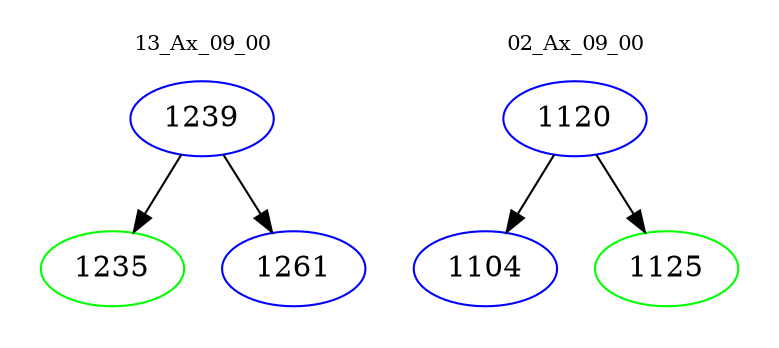 digraph{
subgraph cluster_0 {
color = white
label = "13_Ax_09_00";
fontsize=10;
T0_1239 [label="1239", color="blue"]
T0_1239 -> T0_1235 [color="black"]
T0_1235 [label="1235", color="green"]
T0_1239 -> T0_1261 [color="black"]
T0_1261 [label="1261", color="blue"]
}
subgraph cluster_1 {
color = white
label = "02_Ax_09_00";
fontsize=10;
T1_1120 [label="1120", color="blue"]
T1_1120 -> T1_1104 [color="black"]
T1_1104 [label="1104", color="blue"]
T1_1120 -> T1_1125 [color="black"]
T1_1125 [label="1125", color="green"]
}
}
